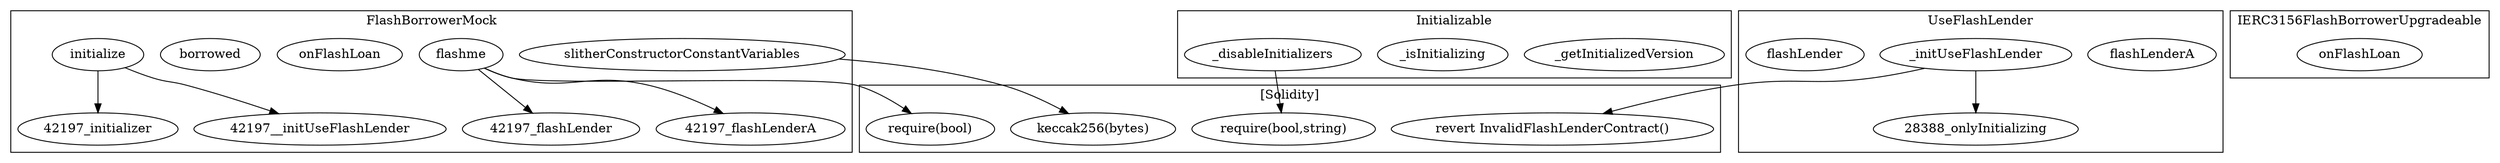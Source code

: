 strict digraph {
subgraph cluster_3088_Initializable {
label = "Initializable"
"3088__getInitializedVersion" [label="_getInitializedVersion"]
"3088__isInitializing" [label="_isInitializing"]
"3088__disableInitializers" [label="_disableInitializers"]
}subgraph cluster_42197_FlashBorrowerMock {
label = "FlashBorrowerMock"
"42197_flashme" [label="flashme"]
"42197_slitherConstructorConstantVariables" [label="slitherConstructorConstantVariables"]
"42197_onFlashLoan" [label="onFlashLoan"]
"42197_borrowed" [label="borrowed"]
"42197_initialize" [label="initialize"]
"42197_flashme" -> "42197_flashLender"
"42197_flashme" -> "42197_flashLenderA"
"42197_initialize" -> "42197_initializer"
"42197_initialize" -> "42197__initUseFlashLender"
}subgraph cluster_28388_UseFlashLender {
label = "UseFlashLender"
"28388_flashLenderA" [label="flashLenderA"]
"28388__initUseFlashLender" [label="_initUseFlashLender"]
"28388_flashLender" [label="flashLender"]
"28388__initUseFlashLender" -> "28388_onlyInitializing"
}subgraph cluster_2688_IERC3156FlashBorrowerUpgradeable {
label = "IERC3156FlashBorrowerUpgradeable"
"2688_onFlashLoan" [label="onFlashLoan"]
}subgraph cluster_solidity {
label = "[Solidity]"
"revert InvalidFlashLenderContract()" 
"keccak256(bytes)" 
"require(bool)" 
"require(bool,string)" 
"42197_flashme" -> "require(bool)"
"42197_slitherConstructorConstantVariables" -> "keccak256(bytes)"
"3088__disableInitializers" -> "require(bool,string)"
"28388__initUseFlashLender" -> "revert InvalidFlashLenderContract()"
}
}
